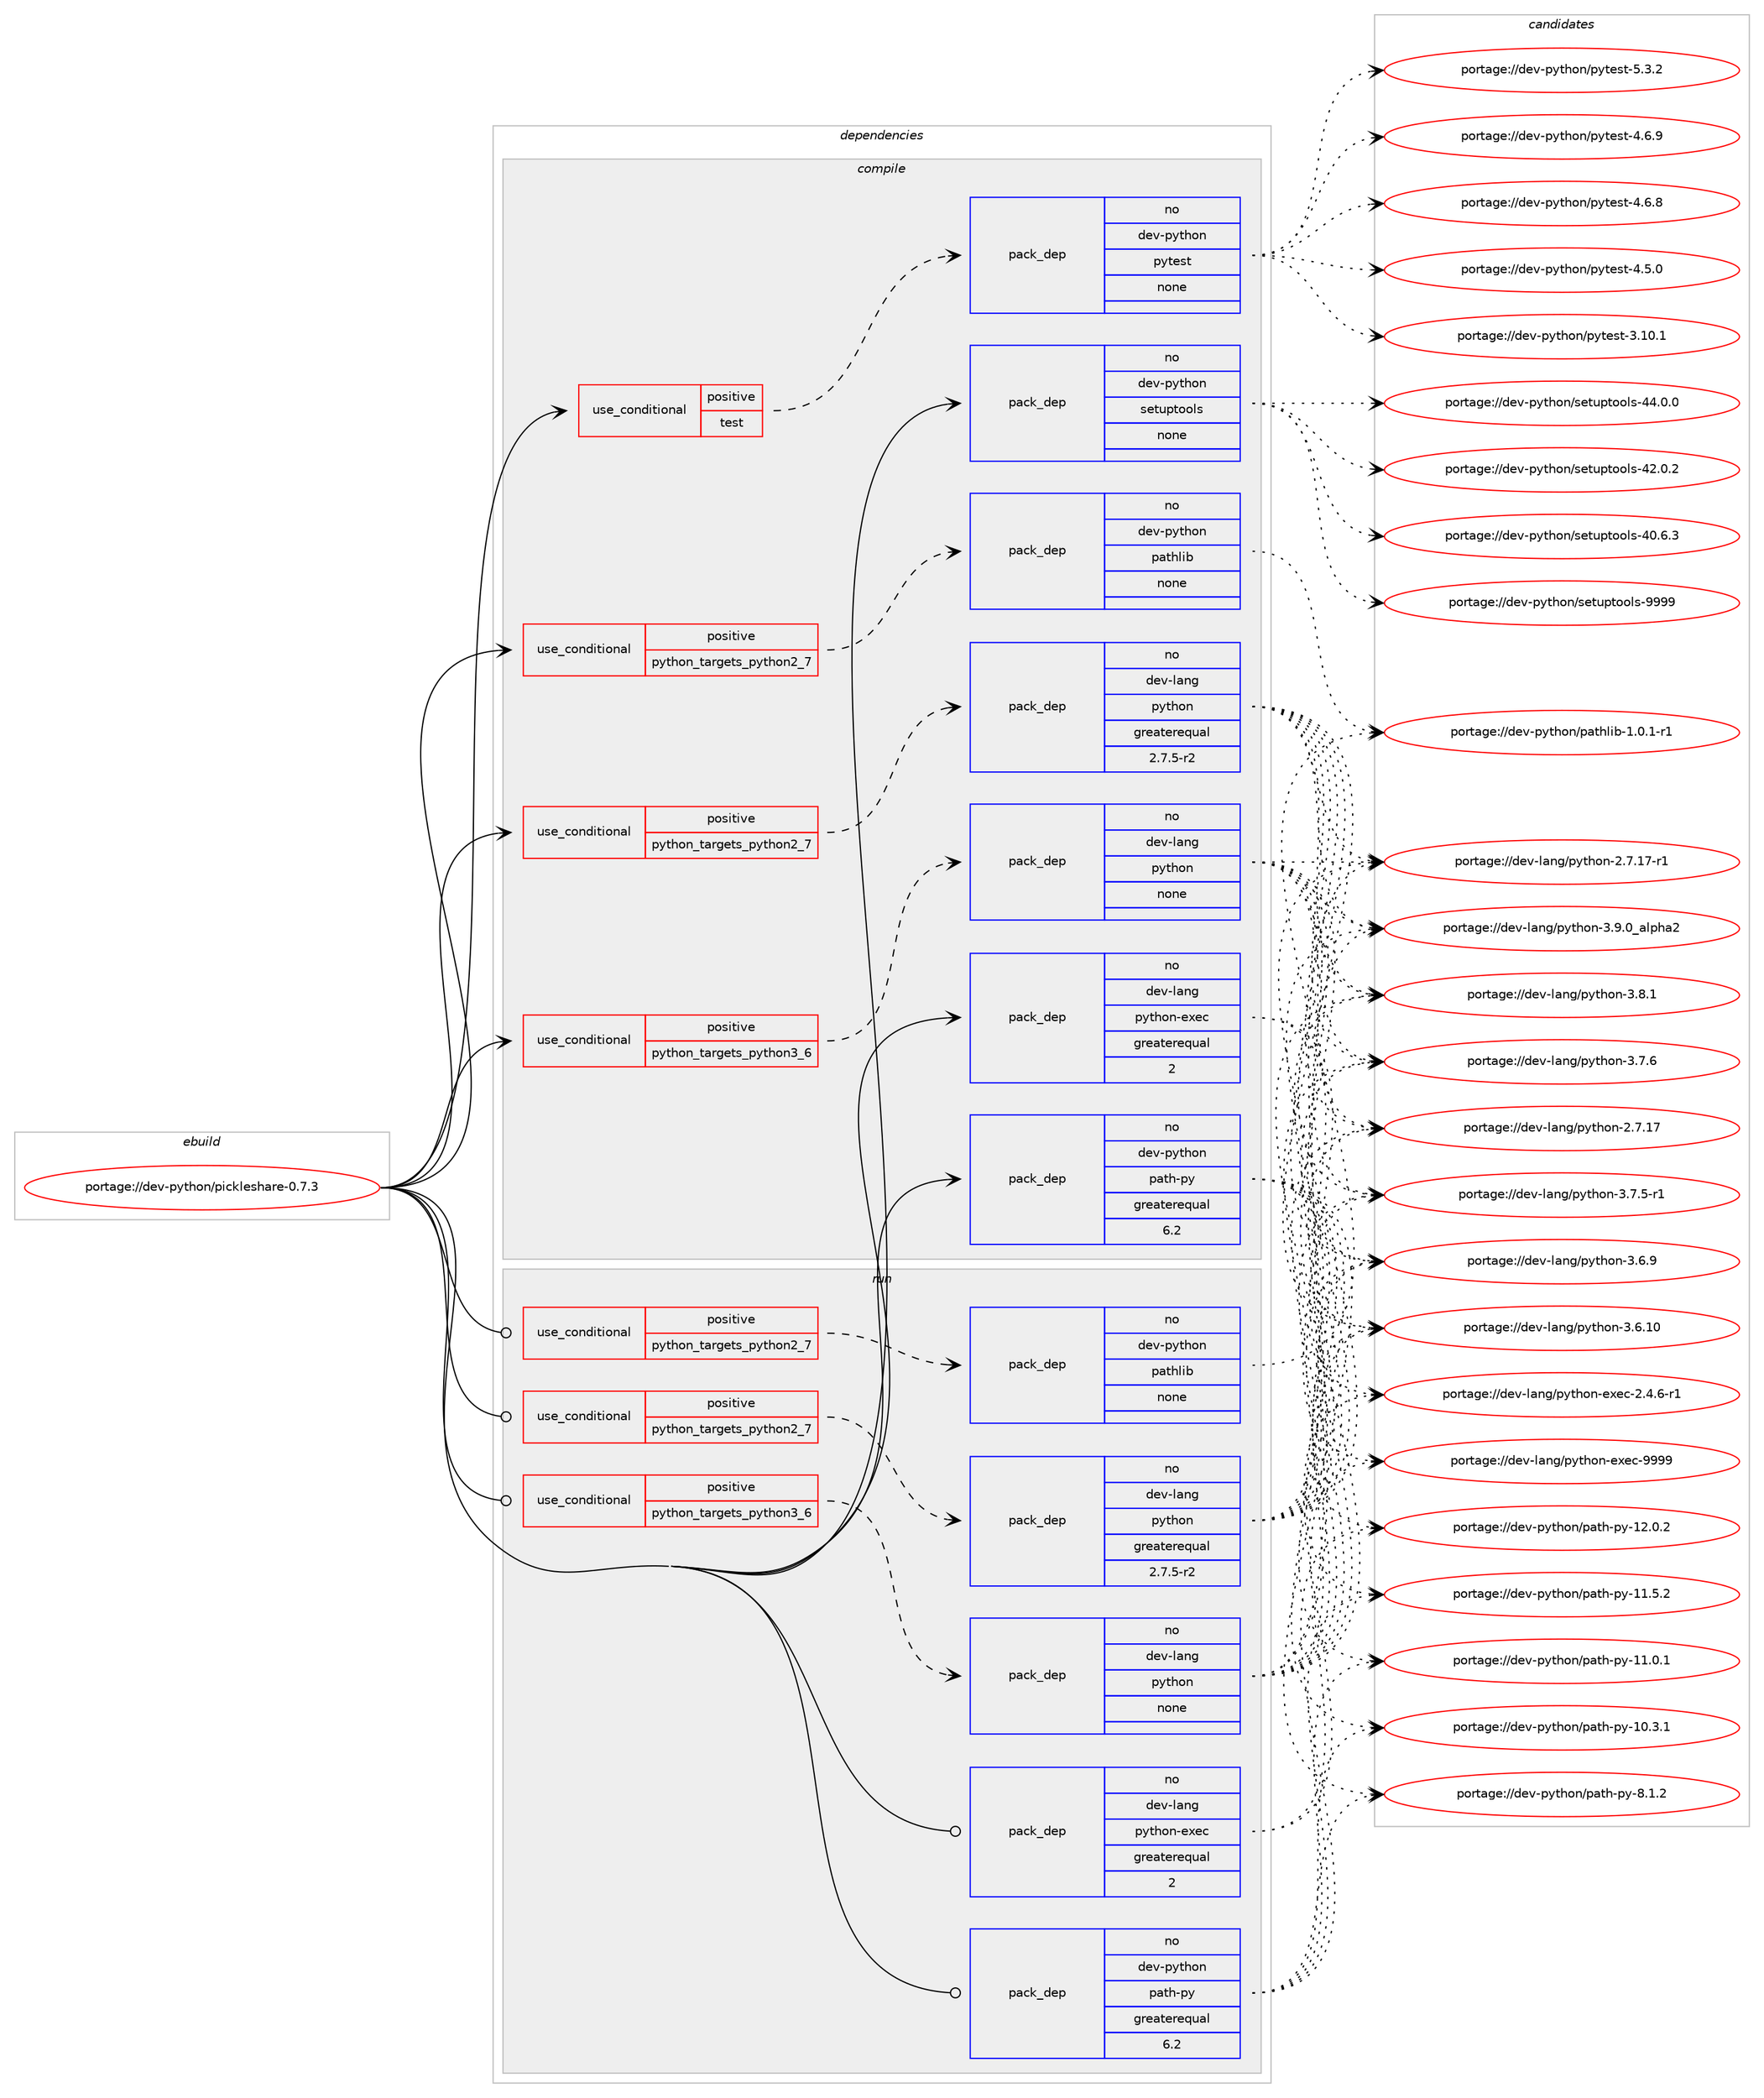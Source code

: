 digraph prolog {

# *************
# Graph options
# *************

newrank=true;
concentrate=true;
compound=true;
graph [rankdir=LR,fontname=Helvetica,fontsize=10,ranksep=1.5];#, ranksep=2.5, nodesep=0.2];
edge  [arrowhead=vee];
node  [fontname=Helvetica,fontsize=10];

# **********
# The ebuild
# **********

subgraph cluster_leftcol {
color=gray;
label=<<i>ebuild</i>>;
id [label="portage://dev-python/pickleshare-0.7.3", color=red, width=4, href="../dev-python/pickleshare-0.7.3.svg"];
}

# ****************
# The dependencies
# ****************

subgraph cluster_midcol {
color=gray;
label=<<i>dependencies</i>>;
subgraph cluster_compile {
fillcolor="#eeeeee";
style=filled;
label=<<i>compile</i>>;
subgraph cond110955 {
dependency442614 [label=<<TABLE BORDER="0" CELLBORDER="1" CELLSPACING="0" CELLPADDING="4"><TR><TD ROWSPAN="3" CELLPADDING="10">use_conditional</TD></TR><TR><TD>positive</TD></TR><TR><TD>python_targets_python2_7</TD></TR></TABLE>>, shape=none, color=red];
subgraph pack326717 {
dependency442615 [label=<<TABLE BORDER="0" CELLBORDER="1" CELLSPACING="0" CELLPADDING="4" WIDTH="220"><TR><TD ROWSPAN="6" CELLPADDING="30">pack_dep</TD></TR><TR><TD WIDTH="110">no</TD></TR><TR><TD>dev-lang</TD></TR><TR><TD>python</TD></TR><TR><TD>greaterequal</TD></TR><TR><TD>2.7.5-r2</TD></TR></TABLE>>, shape=none, color=blue];
}
dependency442614:e -> dependency442615:w [weight=20,style="dashed",arrowhead="vee"];
}
id:e -> dependency442614:w [weight=20,style="solid",arrowhead="vee"];
subgraph cond110956 {
dependency442616 [label=<<TABLE BORDER="0" CELLBORDER="1" CELLSPACING="0" CELLPADDING="4"><TR><TD ROWSPAN="3" CELLPADDING="10">use_conditional</TD></TR><TR><TD>positive</TD></TR><TR><TD>python_targets_python2_7</TD></TR></TABLE>>, shape=none, color=red];
subgraph pack326718 {
dependency442617 [label=<<TABLE BORDER="0" CELLBORDER="1" CELLSPACING="0" CELLPADDING="4" WIDTH="220"><TR><TD ROWSPAN="6" CELLPADDING="30">pack_dep</TD></TR><TR><TD WIDTH="110">no</TD></TR><TR><TD>dev-python</TD></TR><TR><TD>pathlib</TD></TR><TR><TD>none</TD></TR><TR><TD></TD></TR></TABLE>>, shape=none, color=blue];
}
dependency442616:e -> dependency442617:w [weight=20,style="dashed",arrowhead="vee"];
}
id:e -> dependency442616:w [weight=20,style="solid",arrowhead="vee"];
subgraph cond110957 {
dependency442618 [label=<<TABLE BORDER="0" CELLBORDER="1" CELLSPACING="0" CELLPADDING="4"><TR><TD ROWSPAN="3" CELLPADDING="10">use_conditional</TD></TR><TR><TD>positive</TD></TR><TR><TD>python_targets_python3_6</TD></TR></TABLE>>, shape=none, color=red];
subgraph pack326719 {
dependency442619 [label=<<TABLE BORDER="0" CELLBORDER="1" CELLSPACING="0" CELLPADDING="4" WIDTH="220"><TR><TD ROWSPAN="6" CELLPADDING="30">pack_dep</TD></TR><TR><TD WIDTH="110">no</TD></TR><TR><TD>dev-lang</TD></TR><TR><TD>python</TD></TR><TR><TD>none</TD></TR><TR><TD></TD></TR></TABLE>>, shape=none, color=blue];
}
dependency442618:e -> dependency442619:w [weight=20,style="dashed",arrowhead="vee"];
}
id:e -> dependency442618:w [weight=20,style="solid",arrowhead="vee"];
subgraph cond110958 {
dependency442620 [label=<<TABLE BORDER="0" CELLBORDER="1" CELLSPACING="0" CELLPADDING="4"><TR><TD ROWSPAN="3" CELLPADDING="10">use_conditional</TD></TR><TR><TD>positive</TD></TR><TR><TD>test</TD></TR></TABLE>>, shape=none, color=red];
subgraph pack326720 {
dependency442621 [label=<<TABLE BORDER="0" CELLBORDER="1" CELLSPACING="0" CELLPADDING="4" WIDTH="220"><TR><TD ROWSPAN="6" CELLPADDING="30">pack_dep</TD></TR><TR><TD WIDTH="110">no</TD></TR><TR><TD>dev-python</TD></TR><TR><TD>pytest</TD></TR><TR><TD>none</TD></TR><TR><TD></TD></TR></TABLE>>, shape=none, color=blue];
}
dependency442620:e -> dependency442621:w [weight=20,style="dashed",arrowhead="vee"];
}
id:e -> dependency442620:w [weight=20,style="solid",arrowhead="vee"];
subgraph pack326721 {
dependency442622 [label=<<TABLE BORDER="0" CELLBORDER="1" CELLSPACING="0" CELLPADDING="4" WIDTH="220"><TR><TD ROWSPAN="6" CELLPADDING="30">pack_dep</TD></TR><TR><TD WIDTH="110">no</TD></TR><TR><TD>dev-lang</TD></TR><TR><TD>python-exec</TD></TR><TR><TD>greaterequal</TD></TR><TR><TD>2</TD></TR></TABLE>>, shape=none, color=blue];
}
id:e -> dependency442622:w [weight=20,style="solid",arrowhead="vee"];
subgraph pack326722 {
dependency442623 [label=<<TABLE BORDER="0" CELLBORDER="1" CELLSPACING="0" CELLPADDING="4" WIDTH="220"><TR><TD ROWSPAN="6" CELLPADDING="30">pack_dep</TD></TR><TR><TD WIDTH="110">no</TD></TR><TR><TD>dev-python</TD></TR><TR><TD>path-py</TD></TR><TR><TD>greaterequal</TD></TR><TR><TD>6.2</TD></TR></TABLE>>, shape=none, color=blue];
}
id:e -> dependency442623:w [weight=20,style="solid",arrowhead="vee"];
subgraph pack326723 {
dependency442624 [label=<<TABLE BORDER="0" CELLBORDER="1" CELLSPACING="0" CELLPADDING="4" WIDTH="220"><TR><TD ROWSPAN="6" CELLPADDING="30">pack_dep</TD></TR><TR><TD WIDTH="110">no</TD></TR><TR><TD>dev-python</TD></TR><TR><TD>setuptools</TD></TR><TR><TD>none</TD></TR><TR><TD></TD></TR></TABLE>>, shape=none, color=blue];
}
id:e -> dependency442624:w [weight=20,style="solid",arrowhead="vee"];
}
subgraph cluster_compileandrun {
fillcolor="#eeeeee";
style=filled;
label=<<i>compile and run</i>>;
}
subgraph cluster_run {
fillcolor="#eeeeee";
style=filled;
label=<<i>run</i>>;
subgraph cond110959 {
dependency442625 [label=<<TABLE BORDER="0" CELLBORDER="1" CELLSPACING="0" CELLPADDING="4"><TR><TD ROWSPAN="3" CELLPADDING="10">use_conditional</TD></TR><TR><TD>positive</TD></TR><TR><TD>python_targets_python2_7</TD></TR></TABLE>>, shape=none, color=red];
subgraph pack326724 {
dependency442626 [label=<<TABLE BORDER="0" CELLBORDER="1" CELLSPACING="0" CELLPADDING="4" WIDTH="220"><TR><TD ROWSPAN="6" CELLPADDING="30">pack_dep</TD></TR><TR><TD WIDTH="110">no</TD></TR><TR><TD>dev-lang</TD></TR><TR><TD>python</TD></TR><TR><TD>greaterequal</TD></TR><TR><TD>2.7.5-r2</TD></TR></TABLE>>, shape=none, color=blue];
}
dependency442625:e -> dependency442626:w [weight=20,style="dashed",arrowhead="vee"];
}
id:e -> dependency442625:w [weight=20,style="solid",arrowhead="odot"];
subgraph cond110960 {
dependency442627 [label=<<TABLE BORDER="0" CELLBORDER="1" CELLSPACING="0" CELLPADDING="4"><TR><TD ROWSPAN="3" CELLPADDING="10">use_conditional</TD></TR><TR><TD>positive</TD></TR><TR><TD>python_targets_python2_7</TD></TR></TABLE>>, shape=none, color=red];
subgraph pack326725 {
dependency442628 [label=<<TABLE BORDER="0" CELLBORDER="1" CELLSPACING="0" CELLPADDING="4" WIDTH="220"><TR><TD ROWSPAN="6" CELLPADDING="30">pack_dep</TD></TR><TR><TD WIDTH="110">no</TD></TR><TR><TD>dev-python</TD></TR><TR><TD>pathlib</TD></TR><TR><TD>none</TD></TR><TR><TD></TD></TR></TABLE>>, shape=none, color=blue];
}
dependency442627:e -> dependency442628:w [weight=20,style="dashed",arrowhead="vee"];
}
id:e -> dependency442627:w [weight=20,style="solid",arrowhead="odot"];
subgraph cond110961 {
dependency442629 [label=<<TABLE BORDER="0" CELLBORDER="1" CELLSPACING="0" CELLPADDING="4"><TR><TD ROWSPAN="3" CELLPADDING="10">use_conditional</TD></TR><TR><TD>positive</TD></TR><TR><TD>python_targets_python3_6</TD></TR></TABLE>>, shape=none, color=red];
subgraph pack326726 {
dependency442630 [label=<<TABLE BORDER="0" CELLBORDER="1" CELLSPACING="0" CELLPADDING="4" WIDTH="220"><TR><TD ROWSPAN="6" CELLPADDING="30">pack_dep</TD></TR><TR><TD WIDTH="110">no</TD></TR><TR><TD>dev-lang</TD></TR><TR><TD>python</TD></TR><TR><TD>none</TD></TR><TR><TD></TD></TR></TABLE>>, shape=none, color=blue];
}
dependency442629:e -> dependency442630:w [weight=20,style="dashed",arrowhead="vee"];
}
id:e -> dependency442629:w [weight=20,style="solid",arrowhead="odot"];
subgraph pack326727 {
dependency442631 [label=<<TABLE BORDER="0" CELLBORDER="1" CELLSPACING="0" CELLPADDING="4" WIDTH="220"><TR><TD ROWSPAN="6" CELLPADDING="30">pack_dep</TD></TR><TR><TD WIDTH="110">no</TD></TR><TR><TD>dev-lang</TD></TR><TR><TD>python-exec</TD></TR><TR><TD>greaterequal</TD></TR><TR><TD>2</TD></TR></TABLE>>, shape=none, color=blue];
}
id:e -> dependency442631:w [weight=20,style="solid",arrowhead="odot"];
subgraph pack326728 {
dependency442632 [label=<<TABLE BORDER="0" CELLBORDER="1" CELLSPACING="0" CELLPADDING="4" WIDTH="220"><TR><TD ROWSPAN="6" CELLPADDING="30">pack_dep</TD></TR><TR><TD WIDTH="110">no</TD></TR><TR><TD>dev-python</TD></TR><TR><TD>path-py</TD></TR><TR><TD>greaterequal</TD></TR><TR><TD>6.2</TD></TR></TABLE>>, shape=none, color=blue];
}
id:e -> dependency442632:w [weight=20,style="solid",arrowhead="odot"];
}
}

# **************
# The candidates
# **************

subgraph cluster_choices {
rank=same;
color=gray;
label=<<i>candidates</i>>;

subgraph choice326717 {
color=black;
nodesep=1;
choice10010111845108971101034711212111610411111045514657464895971081121049750 [label="portage://dev-lang/python-3.9.0_alpha2", color=red, width=4,href="../dev-lang/python-3.9.0_alpha2.svg"];
choice100101118451089711010347112121116104111110455146564649 [label="portage://dev-lang/python-3.8.1", color=red, width=4,href="../dev-lang/python-3.8.1.svg"];
choice100101118451089711010347112121116104111110455146554654 [label="portage://dev-lang/python-3.7.6", color=red, width=4,href="../dev-lang/python-3.7.6.svg"];
choice1001011184510897110103471121211161041111104551465546534511449 [label="portage://dev-lang/python-3.7.5-r1", color=red, width=4,href="../dev-lang/python-3.7.5-r1.svg"];
choice100101118451089711010347112121116104111110455146544657 [label="portage://dev-lang/python-3.6.9", color=red, width=4,href="../dev-lang/python-3.6.9.svg"];
choice10010111845108971101034711212111610411111045514654464948 [label="portage://dev-lang/python-3.6.10", color=red, width=4,href="../dev-lang/python-3.6.10.svg"];
choice100101118451089711010347112121116104111110455046554649554511449 [label="portage://dev-lang/python-2.7.17-r1", color=red, width=4,href="../dev-lang/python-2.7.17-r1.svg"];
choice10010111845108971101034711212111610411111045504655464955 [label="portage://dev-lang/python-2.7.17", color=red, width=4,href="../dev-lang/python-2.7.17.svg"];
dependency442615:e -> choice10010111845108971101034711212111610411111045514657464895971081121049750:w [style=dotted,weight="100"];
dependency442615:e -> choice100101118451089711010347112121116104111110455146564649:w [style=dotted,weight="100"];
dependency442615:e -> choice100101118451089711010347112121116104111110455146554654:w [style=dotted,weight="100"];
dependency442615:e -> choice1001011184510897110103471121211161041111104551465546534511449:w [style=dotted,weight="100"];
dependency442615:e -> choice100101118451089711010347112121116104111110455146544657:w [style=dotted,weight="100"];
dependency442615:e -> choice10010111845108971101034711212111610411111045514654464948:w [style=dotted,weight="100"];
dependency442615:e -> choice100101118451089711010347112121116104111110455046554649554511449:w [style=dotted,weight="100"];
dependency442615:e -> choice10010111845108971101034711212111610411111045504655464955:w [style=dotted,weight="100"];
}
subgraph choice326718 {
color=black;
nodesep=1;
choice100101118451121211161041111104711297116104108105984549464846494511449 [label="portage://dev-python/pathlib-1.0.1-r1", color=red, width=4,href="../dev-python/pathlib-1.0.1-r1.svg"];
dependency442617:e -> choice100101118451121211161041111104711297116104108105984549464846494511449:w [style=dotted,weight="100"];
}
subgraph choice326719 {
color=black;
nodesep=1;
choice10010111845108971101034711212111610411111045514657464895971081121049750 [label="portage://dev-lang/python-3.9.0_alpha2", color=red, width=4,href="../dev-lang/python-3.9.0_alpha2.svg"];
choice100101118451089711010347112121116104111110455146564649 [label="portage://dev-lang/python-3.8.1", color=red, width=4,href="../dev-lang/python-3.8.1.svg"];
choice100101118451089711010347112121116104111110455146554654 [label="portage://dev-lang/python-3.7.6", color=red, width=4,href="../dev-lang/python-3.7.6.svg"];
choice1001011184510897110103471121211161041111104551465546534511449 [label="portage://dev-lang/python-3.7.5-r1", color=red, width=4,href="../dev-lang/python-3.7.5-r1.svg"];
choice100101118451089711010347112121116104111110455146544657 [label="portage://dev-lang/python-3.6.9", color=red, width=4,href="../dev-lang/python-3.6.9.svg"];
choice10010111845108971101034711212111610411111045514654464948 [label="portage://dev-lang/python-3.6.10", color=red, width=4,href="../dev-lang/python-3.6.10.svg"];
choice100101118451089711010347112121116104111110455046554649554511449 [label="portage://dev-lang/python-2.7.17-r1", color=red, width=4,href="../dev-lang/python-2.7.17-r1.svg"];
choice10010111845108971101034711212111610411111045504655464955 [label="portage://dev-lang/python-2.7.17", color=red, width=4,href="../dev-lang/python-2.7.17.svg"];
dependency442619:e -> choice10010111845108971101034711212111610411111045514657464895971081121049750:w [style=dotted,weight="100"];
dependency442619:e -> choice100101118451089711010347112121116104111110455146564649:w [style=dotted,weight="100"];
dependency442619:e -> choice100101118451089711010347112121116104111110455146554654:w [style=dotted,weight="100"];
dependency442619:e -> choice1001011184510897110103471121211161041111104551465546534511449:w [style=dotted,weight="100"];
dependency442619:e -> choice100101118451089711010347112121116104111110455146544657:w [style=dotted,weight="100"];
dependency442619:e -> choice10010111845108971101034711212111610411111045514654464948:w [style=dotted,weight="100"];
dependency442619:e -> choice100101118451089711010347112121116104111110455046554649554511449:w [style=dotted,weight="100"];
dependency442619:e -> choice10010111845108971101034711212111610411111045504655464955:w [style=dotted,weight="100"];
}
subgraph choice326720 {
color=black;
nodesep=1;
choice1001011184511212111610411111047112121116101115116455346514650 [label="portage://dev-python/pytest-5.3.2", color=red, width=4,href="../dev-python/pytest-5.3.2.svg"];
choice1001011184511212111610411111047112121116101115116455246544657 [label="portage://dev-python/pytest-4.6.9", color=red, width=4,href="../dev-python/pytest-4.6.9.svg"];
choice1001011184511212111610411111047112121116101115116455246544656 [label="portage://dev-python/pytest-4.6.8", color=red, width=4,href="../dev-python/pytest-4.6.8.svg"];
choice1001011184511212111610411111047112121116101115116455246534648 [label="portage://dev-python/pytest-4.5.0", color=red, width=4,href="../dev-python/pytest-4.5.0.svg"];
choice100101118451121211161041111104711212111610111511645514649484649 [label="portage://dev-python/pytest-3.10.1", color=red, width=4,href="../dev-python/pytest-3.10.1.svg"];
dependency442621:e -> choice1001011184511212111610411111047112121116101115116455346514650:w [style=dotted,weight="100"];
dependency442621:e -> choice1001011184511212111610411111047112121116101115116455246544657:w [style=dotted,weight="100"];
dependency442621:e -> choice1001011184511212111610411111047112121116101115116455246544656:w [style=dotted,weight="100"];
dependency442621:e -> choice1001011184511212111610411111047112121116101115116455246534648:w [style=dotted,weight="100"];
dependency442621:e -> choice100101118451121211161041111104711212111610111511645514649484649:w [style=dotted,weight="100"];
}
subgraph choice326721 {
color=black;
nodesep=1;
choice10010111845108971101034711212111610411111045101120101994557575757 [label="portage://dev-lang/python-exec-9999", color=red, width=4,href="../dev-lang/python-exec-9999.svg"];
choice10010111845108971101034711212111610411111045101120101994550465246544511449 [label="portage://dev-lang/python-exec-2.4.6-r1", color=red, width=4,href="../dev-lang/python-exec-2.4.6-r1.svg"];
dependency442622:e -> choice10010111845108971101034711212111610411111045101120101994557575757:w [style=dotted,weight="100"];
dependency442622:e -> choice10010111845108971101034711212111610411111045101120101994550465246544511449:w [style=dotted,weight="100"];
}
subgraph choice326722 {
color=black;
nodesep=1;
choice10010111845112121116104111110471129711610445112121455646494650 [label="portage://dev-python/path-py-8.1.2", color=red, width=4,href="../dev-python/path-py-8.1.2.svg"];
choice1001011184511212111610411111047112971161044511212145495046484650 [label="portage://dev-python/path-py-12.0.2", color=red, width=4,href="../dev-python/path-py-12.0.2.svg"];
choice1001011184511212111610411111047112971161044511212145494946534650 [label="portage://dev-python/path-py-11.5.2", color=red, width=4,href="../dev-python/path-py-11.5.2.svg"];
choice1001011184511212111610411111047112971161044511212145494946484649 [label="portage://dev-python/path-py-11.0.1", color=red, width=4,href="../dev-python/path-py-11.0.1.svg"];
choice1001011184511212111610411111047112971161044511212145494846514649 [label="portage://dev-python/path-py-10.3.1", color=red, width=4,href="../dev-python/path-py-10.3.1.svg"];
dependency442623:e -> choice10010111845112121116104111110471129711610445112121455646494650:w [style=dotted,weight="100"];
dependency442623:e -> choice1001011184511212111610411111047112971161044511212145495046484650:w [style=dotted,weight="100"];
dependency442623:e -> choice1001011184511212111610411111047112971161044511212145494946534650:w [style=dotted,weight="100"];
dependency442623:e -> choice1001011184511212111610411111047112971161044511212145494946484649:w [style=dotted,weight="100"];
dependency442623:e -> choice1001011184511212111610411111047112971161044511212145494846514649:w [style=dotted,weight="100"];
}
subgraph choice326723 {
color=black;
nodesep=1;
choice10010111845112121116104111110471151011161171121161111111081154557575757 [label="portage://dev-python/setuptools-9999", color=red, width=4,href="../dev-python/setuptools-9999.svg"];
choice100101118451121211161041111104711510111611711211611111110811545525246484648 [label="portage://dev-python/setuptools-44.0.0", color=red, width=4,href="../dev-python/setuptools-44.0.0.svg"];
choice100101118451121211161041111104711510111611711211611111110811545525046484650 [label="portage://dev-python/setuptools-42.0.2", color=red, width=4,href="../dev-python/setuptools-42.0.2.svg"];
choice100101118451121211161041111104711510111611711211611111110811545524846544651 [label="portage://dev-python/setuptools-40.6.3", color=red, width=4,href="../dev-python/setuptools-40.6.3.svg"];
dependency442624:e -> choice10010111845112121116104111110471151011161171121161111111081154557575757:w [style=dotted,weight="100"];
dependency442624:e -> choice100101118451121211161041111104711510111611711211611111110811545525246484648:w [style=dotted,weight="100"];
dependency442624:e -> choice100101118451121211161041111104711510111611711211611111110811545525046484650:w [style=dotted,weight="100"];
dependency442624:e -> choice100101118451121211161041111104711510111611711211611111110811545524846544651:w [style=dotted,weight="100"];
}
subgraph choice326724 {
color=black;
nodesep=1;
choice10010111845108971101034711212111610411111045514657464895971081121049750 [label="portage://dev-lang/python-3.9.0_alpha2", color=red, width=4,href="../dev-lang/python-3.9.0_alpha2.svg"];
choice100101118451089711010347112121116104111110455146564649 [label="portage://dev-lang/python-3.8.1", color=red, width=4,href="../dev-lang/python-3.8.1.svg"];
choice100101118451089711010347112121116104111110455146554654 [label="portage://dev-lang/python-3.7.6", color=red, width=4,href="../dev-lang/python-3.7.6.svg"];
choice1001011184510897110103471121211161041111104551465546534511449 [label="portage://dev-lang/python-3.7.5-r1", color=red, width=4,href="../dev-lang/python-3.7.5-r1.svg"];
choice100101118451089711010347112121116104111110455146544657 [label="portage://dev-lang/python-3.6.9", color=red, width=4,href="../dev-lang/python-3.6.9.svg"];
choice10010111845108971101034711212111610411111045514654464948 [label="portage://dev-lang/python-3.6.10", color=red, width=4,href="../dev-lang/python-3.6.10.svg"];
choice100101118451089711010347112121116104111110455046554649554511449 [label="portage://dev-lang/python-2.7.17-r1", color=red, width=4,href="../dev-lang/python-2.7.17-r1.svg"];
choice10010111845108971101034711212111610411111045504655464955 [label="portage://dev-lang/python-2.7.17", color=red, width=4,href="../dev-lang/python-2.7.17.svg"];
dependency442626:e -> choice10010111845108971101034711212111610411111045514657464895971081121049750:w [style=dotted,weight="100"];
dependency442626:e -> choice100101118451089711010347112121116104111110455146564649:w [style=dotted,weight="100"];
dependency442626:e -> choice100101118451089711010347112121116104111110455146554654:w [style=dotted,weight="100"];
dependency442626:e -> choice1001011184510897110103471121211161041111104551465546534511449:w [style=dotted,weight="100"];
dependency442626:e -> choice100101118451089711010347112121116104111110455146544657:w [style=dotted,weight="100"];
dependency442626:e -> choice10010111845108971101034711212111610411111045514654464948:w [style=dotted,weight="100"];
dependency442626:e -> choice100101118451089711010347112121116104111110455046554649554511449:w [style=dotted,weight="100"];
dependency442626:e -> choice10010111845108971101034711212111610411111045504655464955:w [style=dotted,weight="100"];
}
subgraph choice326725 {
color=black;
nodesep=1;
choice100101118451121211161041111104711297116104108105984549464846494511449 [label="portage://dev-python/pathlib-1.0.1-r1", color=red, width=4,href="../dev-python/pathlib-1.0.1-r1.svg"];
dependency442628:e -> choice100101118451121211161041111104711297116104108105984549464846494511449:w [style=dotted,weight="100"];
}
subgraph choice326726 {
color=black;
nodesep=1;
choice10010111845108971101034711212111610411111045514657464895971081121049750 [label="portage://dev-lang/python-3.9.0_alpha2", color=red, width=4,href="../dev-lang/python-3.9.0_alpha2.svg"];
choice100101118451089711010347112121116104111110455146564649 [label="portage://dev-lang/python-3.8.1", color=red, width=4,href="../dev-lang/python-3.8.1.svg"];
choice100101118451089711010347112121116104111110455146554654 [label="portage://dev-lang/python-3.7.6", color=red, width=4,href="../dev-lang/python-3.7.6.svg"];
choice1001011184510897110103471121211161041111104551465546534511449 [label="portage://dev-lang/python-3.7.5-r1", color=red, width=4,href="../dev-lang/python-3.7.5-r1.svg"];
choice100101118451089711010347112121116104111110455146544657 [label="portage://dev-lang/python-3.6.9", color=red, width=4,href="../dev-lang/python-3.6.9.svg"];
choice10010111845108971101034711212111610411111045514654464948 [label="portage://dev-lang/python-3.6.10", color=red, width=4,href="../dev-lang/python-3.6.10.svg"];
choice100101118451089711010347112121116104111110455046554649554511449 [label="portage://dev-lang/python-2.7.17-r1", color=red, width=4,href="../dev-lang/python-2.7.17-r1.svg"];
choice10010111845108971101034711212111610411111045504655464955 [label="portage://dev-lang/python-2.7.17", color=red, width=4,href="../dev-lang/python-2.7.17.svg"];
dependency442630:e -> choice10010111845108971101034711212111610411111045514657464895971081121049750:w [style=dotted,weight="100"];
dependency442630:e -> choice100101118451089711010347112121116104111110455146564649:w [style=dotted,weight="100"];
dependency442630:e -> choice100101118451089711010347112121116104111110455146554654:w [style=dotted,weight="100"];
dependency442630:e -> choice1001011184510897110103471121211161041111104551465546534511449:w [style=dotted,weight="100"];
dependency442630:e -> choice100101118451089711010347112121116104111110455146544657:w [style=dotted,weight="100"];
dependency442630:e -> choice10010111845108971101034711212111610411111045514654464948:w [style=dotted,weight="100"];
dependency442630:e -> choice100101118451089711010347112121116104111110455046554649554511449:w [style=dotted,weight="100"];
dependency442630:e -> choice10010111845108971101034711212111610411111045504655464955:w [style=dotted,weight="100"];
}
subgraph choice326727 {
color=black;
nodesep=1;
choice10010111845108971101034711212111610411111045101120101994557575757 [label="portage://dev-lang/python-exec-9999", color=red, width=4,href="../dev-lang/python-exec-9999.svg"];
choice10010111845108971101034711212111610411111045101120101994550465246544511449 [label="portage://dev-lang/python-exec-2.4.6-r1", color=red, width=4,href="../dev-lang/python-exec-2.4.6-r1.svg"];
dependency442631:e -> choice10010111845108971101034711212111610411111045101120101994557575757:w [style=dotted,weight="100"];
dependency442631:e -> choice10010111845108971101034711212111610411111045101120101994550465246544511449:w [style=dotted,weight="100"];
}
subgraph choice326728 {
color=black;
nodesep=1;
choice10010111845112121116104111110471129711610445112121455646494650 [label="portage://dev-python/path-py-8.1.2", color=red, width=4,href="../dev-python/path-py-8.1.2.svg"];
choice1001011184511212111610411111047112971161044511212145495046484650 [label="portage://dev-python/path-py-12.0.2", color=red, width=4,href="../dev-python/path-py-12.0.2.svg"];
choice1001011184511212111610411111047112971161044511212145494946534650 [label="portage://dev-python/path-py-11.5.2", color=red, width=4,href="../dev-python/path-py-11.5.2.svg"];
choice1001011184511212111610411111047112971161044511212145494946484649 [label="portage://dev-python/path-py-11.0.1", color=red, width=4,href="../dev-python/path-py-11.0.1.svg"];
choice1001011184511212111610411111047112971161044511212145494846514649 [label="portage://dev-python/path-py-10.3.1", color=red, width=4,href="../dev-python/path-py-10.3.1.svg"];
dependency442632:e -> choice10010111845112121116104111110471129711610445112121455646494650:w [style=dotted,weight="100"];
dependency442632:e -> choice1001011184511212111610411111047112971161044511212145495046484650:w [style=dotted,weight="100"];
dependency442632:e -> choice1001011184511212111610411111047112971161044511212145494946534650:w [style=dotted,weight="100"];
dependency442632:e -> choice1001011184511212111610411111047112971161044511212145494946484649:w [style=dotted,weight="100"];
dependency442632:e -> choice1001011184511212111610411111047112971161044511212145494846514649:w [style=dotted,weight="100"];
}
}

}

